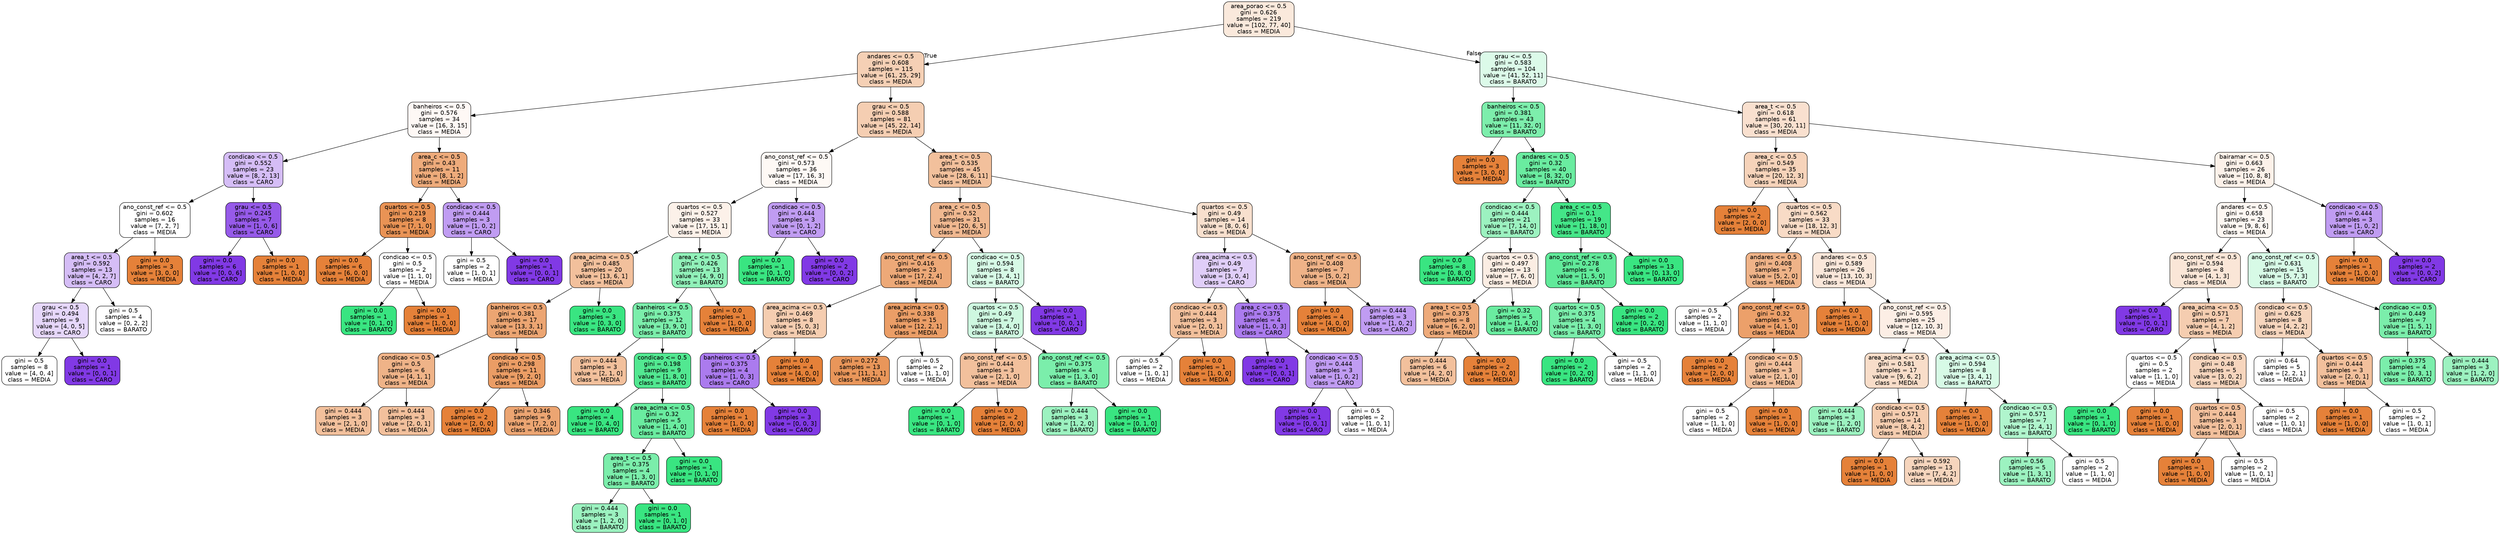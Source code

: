 digraph Tree {
node [shape=box, style="filled, rounded", color="black", fontname=helvetica] ;
edge [fontname=helvetica] ;
0 [label="area_porao <= 0.5\ngini = 0.626\nsamples = 219\nvalue = [102, 77, 40]\nclass = MEDIA", fillcolor="#fae9dc"] ;
1 [label="andares <= 0.5\ngini = 0.608\nsamples = 115\nvalue = [61, 25, 29]\nclass = MEDIA", fillcolor="#f5d0b5"] ;
0 -> 1 [labeldistance=2.5, labelangle=45, headlabel="True"] ;
2 [label="banheiros <= 0.5\ngini = 0.576\nsamples = 34\nvalue = [16, 3, 15]\nclass = MEDIA", fillcolor="#fef8f5"] ;
1 -> 2 ;
3 [label="condicao <= 0.5\ngini = 0.552\nsamples = 23\nvalue = [8, 2, 13]\nclass = CARO", fillcolor="#d5bdf6"] ;
2 -> 3 ;
4 [label="ano_const_ref <= 0.5\ngini = 0.602\nsamples = 16\nvalue = [7, 2, 7]\nclass = MEDIA", fillcolor="#ffffff"] ;
3 -> 4 ;
5 [label="area_t <= 0.5\ngini = 0.592\nsamples = 13\nvalue = [4, 2, 7]\nclass = CARO", fillcolor="#d5bdf6"] ;
4 -> 5 ;
6 [label="grau <= 0.5\ngini = 0.494\nsamples = 9\nvalue = [4, 0, 5]\nclass = CARO", fillcolor="#e6d7fa"] ;
5 -> 6 ;
7 [label="gini = 0.5\nsamples = 8\nvalue = [4, 0, 4]\nclass = MEDIA", fillcolor="#ffffff"] ;
6 -> 7 ;
8 [label="gini = 0.0\nsamples = 1\nvalue = [0, 0, 1]\nclass = CARO", fillcolor="#8139e5"] ;
6 -> 8 ;
9 [label="gini = 0.5\nsamples = 4\nvalue = [0, 2, 2]\nclass = BARATO", fillcolor="#ffffff"] ;
5 -> 9 ;
10 [label="gini = 0.0\nsamples = 3\nvalue = [3, 0, 0]\nclass = MEDIA", fillcolor="#e58139"] ;
4 -> 10 ;
11 [label="grau <= 0.5\ngini = 0.245\nsamples = 7\nvalue = [1, 0, 6]\nclass = CARO", fillcolor="#965ae9"] ;
3 -> 11 ;
12 [label="gini = 0.0\nsamples = 6\nvalue = [0, 0, 6]\nclass = CARO", fillcolor="#8139e5"] ;
11 -> 12 ;
13 [label="gini = 0.0\nsamples = 1\nvalue = [1, 0, 0]\nclass = MEDIA", fillcolor="#e58139"] ;
11 -> 13 ;
14 [label="area_c <= 0.5\ngini = 0.43\nsamples = 11\nvalue = [8, 1, 2]\nclass = MEDIA", fillcolor="#eeab7b"] ;
2 -> 14 ;
15 [label="quartos <= 0.5\ngini = 0.219\nsamples = 8\nvalue = [7, 1, 0]\nclass = MEDIA", fillcolor="#e99355"] ;
14 -> 15 ;
16 [label="gini = 0.0\nsamples = 6\nvalue = [6, 0, 0]\nclass = MEDIA", fillcolor="#e58139"] ;
15 -> 16 ;
17 [label="condicao <= 0.5\ngini = 0.5\nsamples = 2\nvalue = [1, 1, 0]\nclass = MEDIA", fillcolor="#ffffff"] ;
15 -> 17 ;
18 [label="gini = 0.0\nsamples = 1\nvalue = [0, 1, 0]\nclass = BARATO", fillcolor="#39e581"] ;
17 -> 18 ;
19 [label="gini = 0.0\nsamples = 1\nvalue = [1, 0, 0]\nclass = MEDIA", fillcolor="#e58139"] ;
17 -> 19 ;
20 [label="condicao <= 0.5\ngini = 0.444\nsamples = 3\nvalue = [1, 0, 2]\nclass = CARO", fillcolor="#c09cf2"] ;
14 -> 20 ;
21 [label="gini = 0.5\nsamples = 2\nvalue = [1, 0, 1]\nclass = MEDIA", fillcolor="#ffffff"] ;
20 -> 21 ;
22 [label="gini = 0.0\nsamples = 1\nvalue = [0, 0, 1]\nclass = CARO", fillcolor="#8139e5"] ;
20 -> 22 ;
23 [label="grau <= 0.5\ngini = 0.588\nsamples = 81\nvalue = [45, 22, 14]\nclass = MEDIA", fillcolor="#f5ceb2"] ;
1 -> 23 ;
24 [label="ano_const_ref <= 0.5\ngini = 0.573\nsamples = 36\nvalue = [17, 16, 3]\nclass = MEDIA", fillcolor="#fef9f5"] ;
23 -> 24 ;
25 [label="quartos <= 0.5\ngini = 0.527\nsamples = 33\nvalue = [17, 15, 1]\nclass = MEDIA", fillcolor="#fcf1e9"] ;
24 -> 25 ;
26 [label="area_acima <= 0.5\ngini = 0.485\nsamples = 20\nvalue = [13, 6, 1]\nclass = MEDIA", fillcolor="#f2c09c"] ;
25 -> 26 ;
27 [label="banheiros <= 0.5\ngini = 0.381\nsamples = 17\nvalue = [13, 3, 1]\nclass = MEDIA", fillcolor="#eca572"] ;
26 -> 27 ;
28 [label="condicao <= 0.5\ngini = 0.5\nsamples = 6\nvalue = [4, 1, 1]\nclass = MEDIA", fillcolor="#efb388"] ;
27 -> 28 ;
29 [label="gini = 0.444\nsamples = 3\nvalue = [2, 1, 0]\nclass = MEDIA", fillcolor="#f2c09c"] ;
28 -> 29 ;
30 [label="gini = 0.444\nsamples = 3\nvalue = [2, 0, 1]\nclass = MEDIA", fillcolor="#f2c09c"] ;
28 -> 30 ;
31 [label="condicao <= 0.5\ngini = 0.298\nsamples = 11\nvalue = [9, 2, 0]\nclass = MEDIA", fillcolor="#eb9d65"] ;
27 -> 31 ;
32 [label="gini = 0.0\nsamples = 2\nvalue = [2, 0, 0]\nclass = MEDIA", fillcolor="#e58139"] ;
31 -> 32 ;
33 [label="gini = 0.346\nsamples = 9\nvalue = [7, 2, 0]\nclass = MEDIA", fillcolor="#eca572"] ;
31 -> 33 ;
34 [label="gini = 0.0\nsamples = 3\nvalue = [0, 3, 0]\nclass = BARATO", fillcolor="#39e581"] ;
26 -> 34 ;
35 [label="area_c <= 0.5\ngini = 0.426\nsamples = 13\nvalue = [4, 9, 0]\nclass = BARATO", fillcolor="#91f1b9"] ;
25 -> 35 ;
36 [label="banheiros <= 0.5\ngini = 0.375\nsamples = 12\nvalue = [3, 9, 0]\nclass = BARATO", fillcolor="#7beeab"] ;
35 -> 36 ;
37 [label="gini = 0.444\nsamples = 3\nvalue = [2, 1, 0]\nclass = MEDIA", fillcolor="#f2c09c"] ;
36 -> 37 ;
38 [label="condicao <= 0.5\ngini = 0.198\nsamples = 9\nvalue = [1, 8, 0]\nclass = BARATO", fillcolor="#52e891"] ;
36 -> 38 ;
39 [label="gini = 0.0\nsamples = 4\nvalue = [0, 4, 0]\nclass = BARATO", fillcolor="#39e581"] ;
38 -> 39 ;
40 [label="area_acima <= 0.5\ngini = 0.32\nsamples = 5\nvalue = [1, 4, 0]\nclass = BARATO", fillcolor="#6aeca0"] ;
38 -> 40 ;
41 [label="area_t <= 0.5\ngini = 0.375\nsamples = 4\nvalue = [1, 3, 0]\nclass = BARATO", fillcolor="#7beeab"] ;
40 -> 41 ;
42 [label="gini = 0.444\nsamples = 3\nvalue = [1, 2, 0]\nclass = BARATO", fillcolor="#9cf2c0"] ;
41 -> 42 ;
43 [label="gini = 0.0\nsamples = 1\nvalue = [0, 1, 0]\nclass = BARATO", fillcolor="#39e581"] ;
41 -> 43 ;
44 [label="gini = 0.0\nsamples = 1\nvalue = [0, 1, 0]\nclass = BARATO", fillcolor="#39e581"] ;
40 -> 44 ;
45 [label="gini = 0.0\nsamples = 1\nvalue = [1, 0, 0]\nclass = MEDIA", fillcolor="#e58139"] ;
35 -> 45 ;
46 [label="condicao <= 0.5\ngini = 0.444\nsamples = 3\nvalue = [0, 1, 2]\nclass = CARO", fillcolor="#c09cf2"] ;
24 -> 46 ;
47 [label="gini = 0.0\nsamples = 1\nvalue = [0, 1, 0]\nclass = BARATO", fillcolor="#39e581"] ;
46 -> 47 ;
48 [label="gini = 0.0\nsamples = 2\nvalue = [0, 0, 2]\nclass = CARO", fillcolor="#8139e5"] ;
46 -> 48 ;
49 [label="area_t <= 0.5\ngini = 0.535\nsamples = 45\nvalue = [28, 6, 11]\nclass = MEDIA", fillcolor="#f2c09c"] ;
23 -> 49 ;
50 [label="area_c <= 0.5\ngini = 0.52\nsamples = 31\nvalue = [20, 6, 5]\nclass = MEDIA", fillcolor="#f0b890"] ;
49 -> 50 ;
51 [label="ano_const_ref <= 0.5\ngini = 0.416\nsamples = 23\nvalue = [17, 2, 4]\nclass = MEDIA", fillcolor="#eda978"] ;
50 -> 51 ;
52 [label="area_acima <= 0.5\ngini = 0.469\nsamples = 8\nvalue = [5, 0, 3]\nclass = MEDIA", fillcolor="#f5cdb0"] ;
51 -> 52 ;
53 [label="banheiros <= 0.5\ngini = 0.375\nsamples = 4\nvalue = [1, 0, 3]\nclass = CARO", fillcolor="#ab7bee"] ;
52 -> 53 ;
54 [label="gini = 0.0\nsamples = 1\nvalue = [1, 0, 0]\nclass = MEDIA", fillcolor="#e58139"] ;
53 -> 54 ;
55 [label="gini = 0.0\nsamples = 3\nvalue = [0, 0, 3]\nclass = CARO", fillcolor="#8139e5"] ;
53 -> 55 ;
56 [label="gini = 0.0\nsamples = 4\nvalue = [4, 0, 0]\nclass = MEDIA", fillcolor="#e58139"] ;
52 -> 56 ;
57 [label="area_acima <= 0.5\ngini = 0.338\nsamples = 15\nvalue = [12, 2, 1]\nclass = MEDIA", fillcolor="#eb9e67"] ;
51 -> 57 ;
58 [label="gini = 0.272\nsamples = 13\nvalue = [11, 1, 1]\nclass = MEDIA", fillcolor="#e9965a"] ;
57 -> 58 ;
59 [label="gini = 0.5\nsamples = 2\nvalue = [1, 1, 0]\nclass = MEDIA", fillcolor="#ffffff"] ;
57 -> 59 ;
60 [label="condicao <= 0.5\ngini = 0.594\nsamples = 8\nvalue = [3, 4, 1]\nclass = BARATO", fillcolor="#d7fae6"] ;
50 -> 60 ;
61 [label="quartos <= 0.5\ngini = 0.49\nsamples = 7\nvalue = [3, 4, 0]\nclass = BARATO", fillcolor="#cef8e0"] ;
60 -> 61 ;
62 [label="ano_const_ref <= 0.5\ngini = 0.444\nsamples = 3\nvalue = [2, 1, 0]\nclass = MEDIA", fillcolor="#f2c09c"] ;
61 -> 62 ;
63 [label="gini = 0.0\nsamples = 1\nvalue = [0, 1, 0]\nclass = BARATO", fillcolor="#39e581"] ;
62 -> 63 ;
64 [label="gini = 0.0\nsamples = 2\nvalue = [2, 0, 0]\nclass = MEDIA", fillcolor="#e58139"] ;
62 -> 64 ;
65 [label="ano_const_ref <= 0.5\ngini = 0.375\nsamples = 4\nvalue = [1, 3, 0]\nclass = BARATO", fillcolor="#7beeab"] ;
61 -> 65 ;
66 [label="gini = 0.444\nsamples = 3\nvalue = [1, 2, 0]\nclass = BARATO", fillcolor="#9cf2c0"] ;
65 -> 66 ;
67 [label="gini = 0.0\nsamples = 1\nvalue = [0, 1, 0]\nclass = BARATO", fillcolor="#39e581"] ;
65 -> 67 ;
68 [label="gini = 0.0\nsamples = 1\nvalue = [0, 0, 1]\nclass = CARO", fillcolor="#8139e5"] ;
60 -> 68 ;
69 [label="quartos <= 0.5\ngini = 0.49\nsamples = 14\nvalue = [8, 0, 6]\nclass = MEDIA", fillcolor="#f8e0ce"] ;
49 -> 69 ;
70 [label="area_acima <= 0.5\ngini = 0.49\nsamples = 7\nvalue = [3, 0, 4]\nclass = CARO", fillcolor="#e0cef8"] ;
69 -> 70 ;
71 [label="condicao <= 0.5\ngini = 0.444\nsamples = 3\nvalue = [2, 0, 1]\nclass = MEDIA", fillcolor="#f2c09c"] ;
70 -> 71 ;
72 [label="gini = 0.5\nsamples = 2\nvalue = [1, 0, 1]\nclass = MEDIA", fillcolor="#ffffff"] ;
71 -> 72 ;
73 [label="gini = 0.0\nsamples = 1\nvalue = [1, 0, 0]\nclass = MEDIA", fillcolor="#e58139"] ;
71 -> 73 ;
74 [label="area_c <= 0.5\ngini = 0.375\nsamples = 4\nvalue = [1, 0, 3]\nclass = CARO", fillcolor="#ab7bee"] ;
70 -> 74 ;
75 [label="gini = 0.0\nsamples = 1\nvalue = [0, 0, 1]\nclass = CARO", fillcolor="#8139e5"] ;
74 -> 75 ;
76 [label="condicao <= 0.5\ngini = 0.444\nsamples = 3\nvalue = [1, 0, 2]\nclass = CARO", fillcolor="#c09cf2"] ;
74 -> 76 ;
77 [label="gini = 0.0\nsamples = 1\nvalue = [0, 0, 1]\nclass = CARO", fillcolor="#8139e5"] ;
76 -> 77 ;
78 [label="gini = 0.5\nsamples = 2\nvalue = [1, 0, 1]\nclass = MEDIA", fillcolor="#ffffff"] ;
76 -> 78 ;
79 [label="ano_const_ref <= 0.5\ngini = 0.408\nsamples = 7\nvalue = [5, 0, 2]\nclass = MEDIA", fillcolor="#efb388"] ;
69 -> 79 ;
80 [label="gini = 0.0\nsamples = 4\nvalue = [4, 0, 0]\nclass = MEDIA", fillcolor="#e58139"] ;
79 -> 80 ;
81 [label="gini = 0.444\nsamples = 3\nvalue = [1, 0, 2]\nclass = CARO", fillcolor="#c09cf2"] ;
79 -> 81 ;
82 [label="grau <= 0.5\ngini = 0.583\nsamples = 104\nvalue = [41, 52, 11]\nclass = BARATO", fillcolor="#dcfae9"] ;
0 -> 82 [labeldistance=2.5, labelangle=-45, headlabel="False"] ;
83 [label="banheiros <= 0.5\ngini = 0.381\nsamples = 43\nvalue = [11, 32, 0]\nclass = BARATO", fillcolor="#7deeac"] ;
82 -> 83 ;
84 [label="gini = 0.0\nsamples = 3\nvalue = [3, 0, 0]\nclass = MEDIA", fillcolor="#e58139"] ;
83 -> 84 ;
85 [label="andares <= 0.5\ngini = 0.32\nsamples = 40\nvalue = [8, 32, 0]\nclass = BARATO", fillcolor="#6aeca0"] ;
83 -> 85 ;
86 [label="condicao <= 0.5\ngini = 0.444\nsamples = 21\nvalue = [7, 14, 0]\nclass = BARATO", fillcolor="#9cf2c0"] ;
85 -> 86 ;
87 [label="gini = 0.0\nsamples = 8\nvalue = [0, 8, 0]\nclass = BARATO", fillcolor="#39e581"] ;
86 -> 87 ;
88 [label="quartos <= 0.5\ngini = 0.497\nsamples = 13\nvalue = [7, 6, 0]\nclass = MEDIA", fillcolor="#fbede3"] ;
86 -> 88 ;
89 [label="area_t <= 0.5\ngini = 0.375\nsamples = 8\nvalue = [6, 2, 0]\nclass = MEDIA", fillcolor="#eeab7b"] ;
88 -> 89 ;
90 [label="gini = 0.444\nsamples = 6\nvalue = [4, 2, 0]\nclass = MEDIA", fillcolor="#f2c09c"] ;
89 -> 90 ;
91 [label="gini = 0.0\nsamples = 2\nvalue = [2, 0, 0]\nclass = MEDIA", fillcolor="#e58139"] ;
89 -> 91 ;
92 [label="gini = 0.32\nsamples = 5\nvalue = [1, 4, 0]\nclass = BARATO", fillcolor="#6aeca0"] ;
88 -> 92 ;
93 [label="area_c <= 0.5\ngini = 0.1\nsamples = 19\nvalue = [1, 18, 0]\nclass = BARATO", fillcolor="#44e688"] ;
85 -> 93 ;
94 [label="ano_const_ref <= 0.5\ngini = 0.278\nsamples = 6\nvalue = [1, 5, 0]\nclass = BARATO", fillcolor="#61ea9a"] ;
93 -> 94 ;
95 [label="quartos <= 0.5\ngini = 0.375\nsamples = 4\nvalue = [1, 3, 0]\nclass = BARATO", fillcolor="#7beeab"] ;
94 -> 95 ;
96 [label="gini = 0.0\nsamples = 2\nvalue = [0, 2, 0]\nclass = BARATO", fillcolor="#39e581"] ;
95 -> 96 ;
97 [label="gini = 0.5\nsamples = 2\nvalue = [1, 1, 0]\nclass = MEDIA", fillcolor="#ffffff"] ;
95 -> 97 ;
98 [label="gini = 0.0\nsamples = 2\nvalue = [0, 2, 0]\nclass = BARATO", fillcolor="#39e581"] ;
94 -> 98 ;
99 [label="gini = 0.0\nsamples = 13\nvalue = [0, 13, 0]\nclass = BARATO", fillcolor="#39e581"] ;
93 -> 99 ;
100 [label="area_t <= 0.5\ngini = 0.618\nsamples = 61\nvalue = [30, 20, 11]\nclass = MEDIA", fillcolor="#f9e0cf"] ;
82 -> 100 ;
101 [label="area_c <= 0.5\ngini = 0.549\nsamples = 35\nvalue = [20, 12, 3]\nclass = MEDIA", fillcolor="#f6d3ba"] ;
100 -> 101 ;
102 [label="gini = 0.0\nsamples = 2\nvalue = [2, 0, 0]\nclass = MEDIA", fillcolor="#e58139"] ;
101 -> 102 ;
103 [label="quartos <= 0.5\ngini = 0.562\nsamples = 33\nvalue = [18, 12, 3]\nclass = MEDIA", fillcolor="#f8dbc6"] ;
101 -> 103 ;
104 [label="andares <= 0.5\ngini = 0.408\nsamples = 7\nvalue = [5, 2, 0]\nclass = MEDIA", fillcolor="#efb388"] ;
103 -> 104 ;
105 [label="gini = 0.5\nsamples = 2\nvalue = [1, 1, 0]\nclass = MEDIA", fillcolor="#ffffff"] ;
104 -> 105 ;
106 [label="ano_const_ref <= 0.5\ngini = 0.32\nsamples = 5\nvalue = [4, 1, 0]\nclass = MEDIA", fillcolor="#eca06a"] ;
104 -> 106 ;
107 [label="gini = 0.0\nsamples = 2\nvalue = [2, 0, 0]\nclass = MEDIA", fillcolor="#e58139"] ;
106 -> 107 ;
108 [label="condicao <= 0.5\ngini = 0.444\nsamples = 3\nvalue = [2, 1, 0]\nclass = MEDIA", fillcolor="#f2c09c"] ;
106 -> 108 ;
109 [label="gini = 0.5\nsamples = 2\nvalue = [1, 1, 0]\nclass = MEDIA", fillcolor="#ffffff"] ;
108 -> 109 ;
110 [label="gini = 0.0\nsamples = 1\nvalue = [1, 0, 0]\nclass = MEDIA", fillcolor="#e58139"] ;
108 -> 110 ;
111 [label="andares <= 0.5\ngini = 0.589\nsamples = 26\nvalue = [13, 10, 3]\nclass = MEDIA", fillcolor="#fae7da"] ;
103 -> 111 ;
112 [label="gini = 0.0\nsamples = 1\nvalue = [1, 0, 0]\nclass = MEDIA", fillcolor="#e58139"] ;
111 -> 112 ;
113 [label="ano_const_ref <= 0.5\ngini = 0.595\nsamples = 25\nvalue = [12, 10, 3]\nclass = MEDIA", fillcolor="#fceee5"] ;
111 -> 113 ;
114 [label="area_acima <= 0.5\ngini = 0.581\nsamples = 17\nvalue = [9, 6, 2]\nclass = MEDIA", fillcolor="#f8ddc9"] ;
113 -> 114 ;
115 [label="gini = 0.444\nsamples = 3\nvalue = [1, 2, 0]\nclass = BARATO", fillcolor="#9cf2c0"] ;
114 -> 115 ;
116 [label="condicao <= 0.5\ngini = 0.571\nsamples = 14\nvalue = [8, 4, 2]\nclass = MEDIA", fillcolor="#f5cdb0"] ;
114 -> 116 ;
117 [label="gini = 0.0\nsamples = 1\nvalue = [1, 0, 0]\nclass = MEDIA", fillcolor="#e58139"] ;
116 -> 117 ;
118 [label="gini = 0.592\nsamples = 13\nvalue = [7, 4, 2]\nclass = MEDIA", fillcolor="#f6d5bd"] ;
116 -> 118 ;
119 [label="area_acima <= 0.5\ngini = 0.594\nsamples = 8\nvalue = [3, 4, 1]\nclass = BARATO", fillcolor="#d7fae6"] ;
113 -> 119 ;
120 [label="gini = 0.0\nsamples = 1\nvalue = [1, 0, 0]\nclass = MEDIA", fillcolor="#e58139"] ;
119 -> 120 ;
121 [label="condicao <= 0.5\ngini = 0.571\nsamples = 7\nvalue = [2, 4, 1]\nclass = BARATO", fillcolor="#b0f5cd"] ;
119 -> 121 ;
122 [label="gini = 0.56\nsamples = 5\nvalue = [1, 3, 1]\nclass = BARATO", fillcolor="#9cf2c0"] ;
121 -> 122 ;
123 [label="gini = 0.5\nsamples = 2\nvalue = [1, 1, 0]\nclass = MEDIA", fillcolor="#ffffff"] ;
121 -> 123 ;
124 [label="bairamar <= 0.5\ngini = 0.663\nsamples = 26\nvalue = [10, 8, 8]\nclass = MEDIA", fillcolor="#fcf1e9"] ;
100 -> 124 ;
125 [label="andares <= 0.5\ngini = 0.658\nsamples = 23\nvalue = [9, 8, 6]\nclass = MEDIA", fillcolor="#fdf7f2"] ;
124 -> 125 ;
126 [label="ano_const_ref <= 0.5\ngini = 0.594\nsamples = 8\nvalue = [4, 1, 3]\nclass = MEDIA", fillcolor="#fae6d7"] ;
125 -> 126 ;
127 [label="gini = 0.0\nsamples = 1\nvalue = [0, 0, 1]\nclass = CARO", fillcolor="#8139e5"] ;
126 -> 127 ;
128 [label="area_acima <= 0.5\ngini = 0.571\nsamples = 7\nvalue = [4, 1, 2]\nclass = MEDIA", fillcolor="#f5cdb0"] ;
126 -> 128 ;
129 [label="quartos <= 0.5\ngini = 0.5\nsamples = 2\nvalue = [1, 1, 0]\nclass = MEDIA", fillcolor="#ffffff"] ;
128 -> 129 ;
130 [label="gini = 0.0\nsamples = 1\nvalue = [0, 1, 0]\nclass = BARATO", fillcolor="#39e581"] ;
129 -> 130 ;
131 [label="gini = 0.0\nsamples = 1\nvalue = [1, 0, 0]\nclass = MEDIA", fillcolor="#e58139"] ;
129 -> 131 ;
132 [label="condicao <= 0.5\ngini = 0.48\nsamples = 5\nvalue = [3, 0, 2]\nclass = MEDIA", fillcolor="#f6d5bd"] ;
128 -> 132 ;
133 [label="quartos <= 0.5\ngini = 0.444\nsamples = 3\nvalue = [2, 0, 1]\nclass = MEDIA", fillcolor="#f2c09c"] ;
132 -> 133 ;
134 [label="gini = 0.0\nsamples = 1\nvalue = [1, 0, 0]\nclass = MEDIA", fillcolor="#e58139"] ;
133 -> 134 ;
135 [label="gini = 0.5\nsamples = 2\nvalue = [1, 0, 1]\nclass = MEDIA", fillcolor="#ffffff"] ;
133 -> 135 ;
136 [label="gini = 0.5\nsamples = 2\nvalue = [1, 0, 1]\nclass = MEDIA", fillcolor="#ffffff"] ;
132 -> 136 ;
137 [label="ano_const_ref <= 0.5\ngini = 0.631\nsamples = 15\nvalue = [5, 7, 3]\nclass = BARATO", fillcolor="#d7fae6"] ;
125 -> 137 ;
138 [label="condicao <= 0.5\ngini = 0.625\nsamples = 8\nvalue = [4, 2, 2]\nclass = MEDIA", fillcolor="#f6d5bd"] ;
137 -> 138 ;
139 [label="gini = 0.64\nsamples = 5\nvalue = [2, 2, 1]\nclass = MEDIA", fillcolor="#ffffff"] ;
138 -> 139 ;
140 [label="quartos <= 0.5\ngini = 0.444\nsamples = 3\nvalue = [2, 0, 1]\nclass = MEDIA", fillcolor="#f2c09c"] ;
138 -> 140 ;
141 [label="gini = 0.0\nsamples = 1\nvalue = [1, 0, 0]\nclass = MEDIA", fillcolor="#e58139"] ;
140 -> 141 ;
142 [label="gini = 0.5\nsamples = 2\nvalue = [1, 0, 1]\nclass = MEDIA", fillcolor="#ffffff"] ;
140 -> 142 ;
143 [label="condicao <= 0.5\ngini = 0.449\nsamples = 7\nvalue = [1, 5, 1]\nclass = BARATO", fillcolor="#7beeab"] ;
137 -> 143 ;
144 [label="gini = 0.375\nsamples = 4\nvalue = [0, 3, 1]\nclass = BARATO", fillcolor="#7beeab"] ;
143 -> 144 ;
145 [label="gini = 0.444\nsamples = 3\nvalue = [1, 2, 0]\nclass = BARATO", fillcolor="#9cf2c0"] ;
143 -> 145 ;
146 [label="condicao <= 0.5\ngini = 0.444\nsamples = 3\nvalue = [1, 0, 2]\nclass = CARO", fillcolor="#c09cf2"] ;
124 -> 146 ;
147 [label="gini = 0.0\nsamples = 1\nvalue = [1, 0, 0]\nclass = MEDIA", fillcolor="#e58139"] ;
146 -> 147 ;
148 [label="gini = 0.0\nsamples = 2\nvalue = [0, 0, 2]\nclass = CARO", fillcolor="#8139e5"] ;
146 -> 148 ;
}